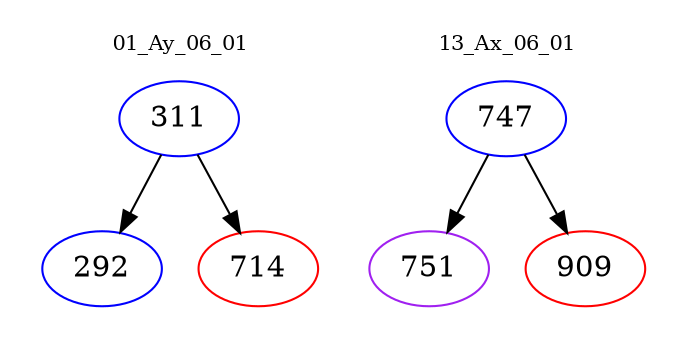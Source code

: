 digraph{
subgraph cluster_0 {
color = white
label = "01_Ay_06_01";
fontsize=10;
T0_311 [label="311", color="blue"]
T0_311 -> T0_292 [color="black"]
T0_292 [label="292", color="blue"]
T0_311 -> T0_714 [color="black"]
T0_714 [label="714", color="red"]
}
subgraph cluster_1 {
color = white
label = "13_Ax_06_01";
fontsize=10;
T1_747 [label="747", color="blue"]
T1_747 -> T1_751 [color="black"]
T1_751 [label="751", color="purple"]
T1_747 -> T1_909 [color="black"]
T1_909 [label="909", color="red"]
}
}
